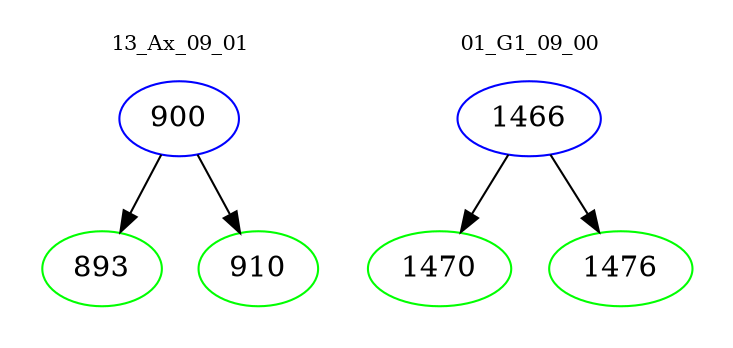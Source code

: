 digraph{
subgraph cluster_0 {
color = white
label = "13_Ax_09_01";
fontsize=10;
T0_900 [label="900", color="blue"]
T0_900 -> T0_893 [color="black"]
T0_893 [label="893", color="green"]
T0_900 -> T0_910 [color="black"]
T0_910 [label="910", color="green"]
}
subgraph cluster_1 {
color = white
label = "01_G1_09_00";
fontsize=10;
T1_1466 [label="1466", color="blue"]
T1_1466 -> T1_1470 [color="black"]
T1_1470 [label="1470", color="green"]
T1_1466 -> T1_1476 [color="black"]
T1_1476 [label="1476", color="green"]
}
}
